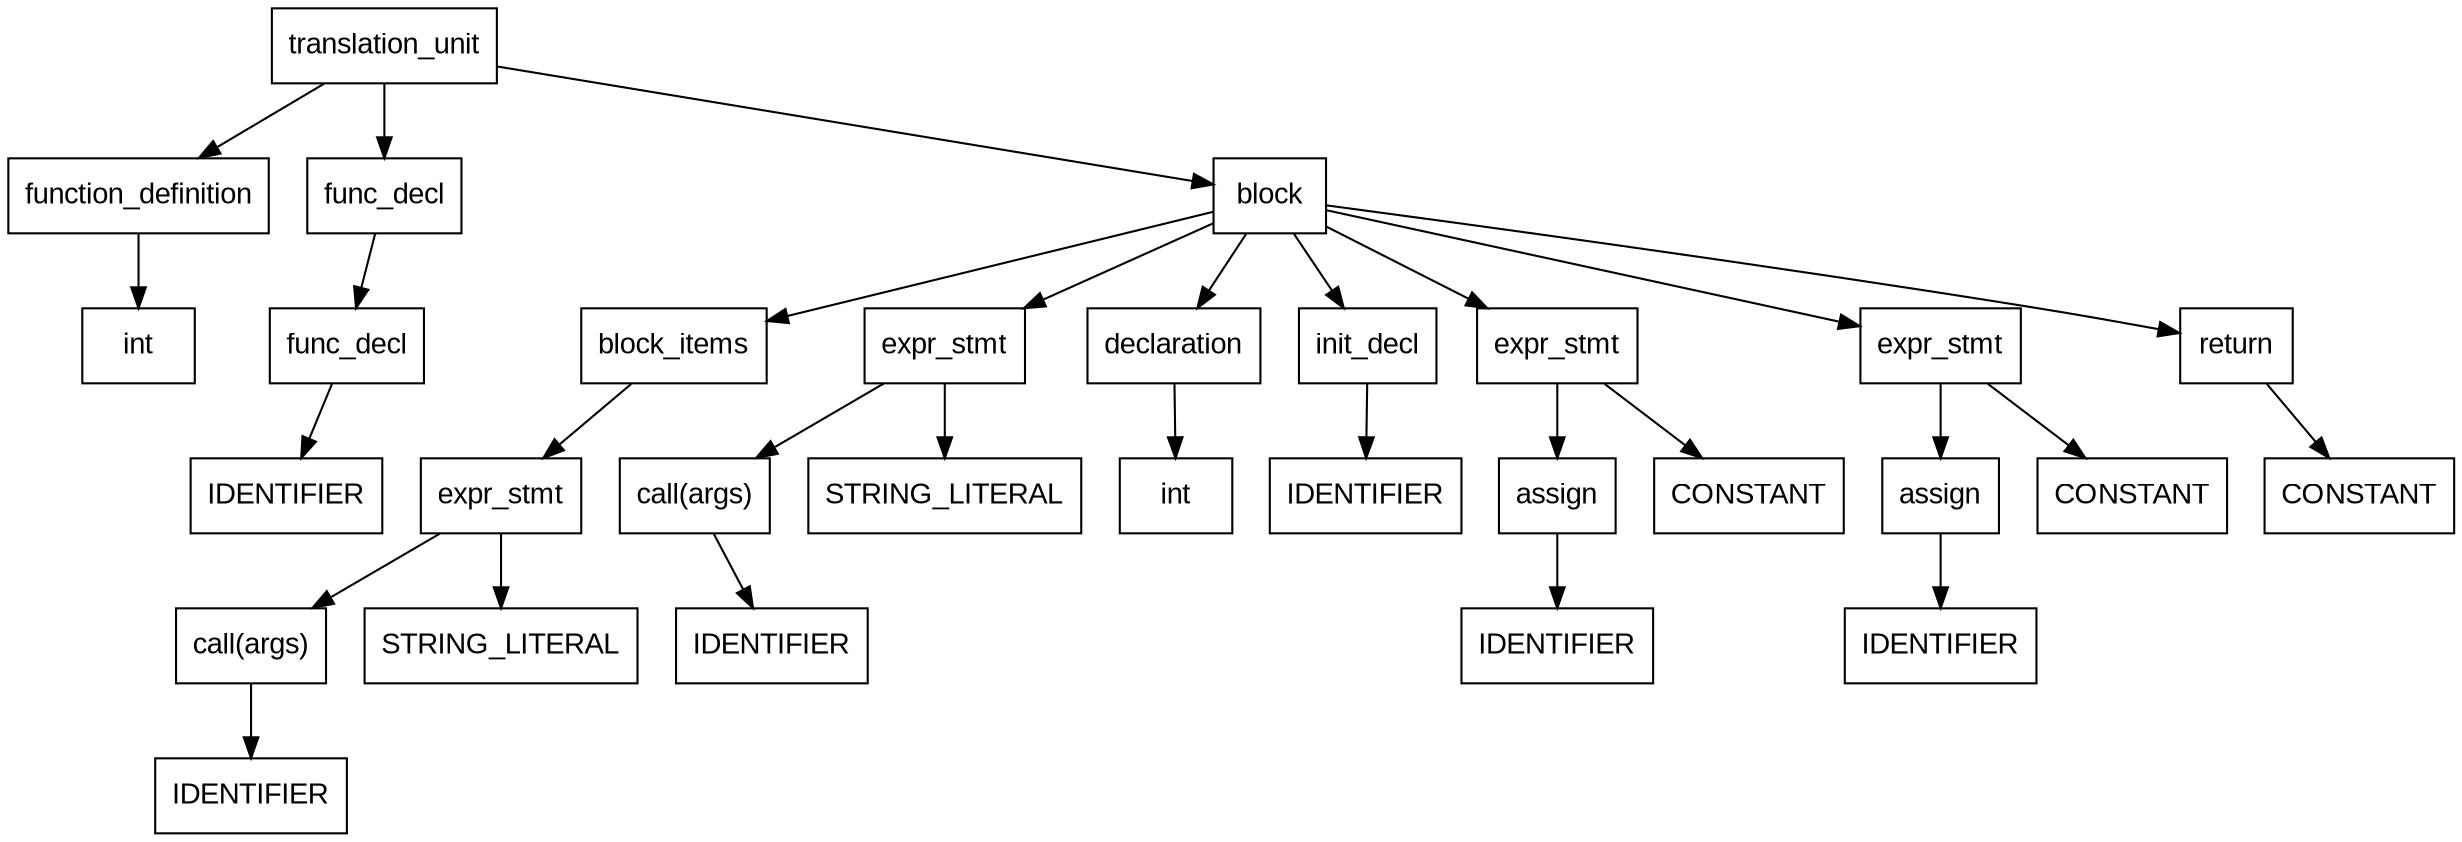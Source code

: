 digraph ParseTree {
node [shape=box, fontname="Arial"];
edge [fontname="Arial"];
  node1 [label="translation_unit"];
  node2 [label="function_definition"];
  node1 -> node2;
  node3 [label="int"];
  node2 -> node3;
  node4 [label="func_decl"];
  node1 -> node4;
  node5 [label="func_decl"];
  node4 -> node5;
  node6 [label="IDENTIFIER"];
  node5 -> node6;
  node7 [label="block"];
  node1 -> node7;
  node8 [label="block_items"];
  node7 -> node8;
  node9 [label="expr_stmt"];
  node8 -> node9;
  node10 [label="call(args)"];
  node9 -> node10;
  node11 [label="IDENTIFIER"];
  node10 -> node11;
  node12 [label="STRING_LITERAL"];
  node9 -> node12;
  node13 [label="expr_stmt"];
  node7 -> node13;
  node14 [label="call(args)"];
  node13 -> node14;
  node15 [label="IDENTIFIER"];
  node14 -> node15;
  node16 [label="STRING_LITERAL"];
  node13 -> node16;
  node17 [label="declaration"];
  node7 -> node17;
  node18 [label="int"];
  node17 -> node18;
  node19 [label="init_decl"];
  node7 -> node19;
  node20 [label="IDENTIFIER"];
  node19 -> node20;
  node21 [label="expr_stmt"];
  node7 -> node21;
  node22 [label="assign"];
  node21 -> node22;
  node23 [label="IDENTIFIER"];
  node22 -> node23;
  node24 [label="CONSTANT"];
  node21 -> node24;
  node25 [label="expr_stmt"];
  node7 -> node25;
  node26 [label="assign"];
  node25 -> node26;
  node27 [label="IDENTIFIER"];
  node26 -> node27;
  node28 [label="CONSTANT"];
  node25 -> node28;
  node29 [label="return"];
  node7 -> node29;
  node30 [label="CONSTANT"];
  node29 -> node30;
}